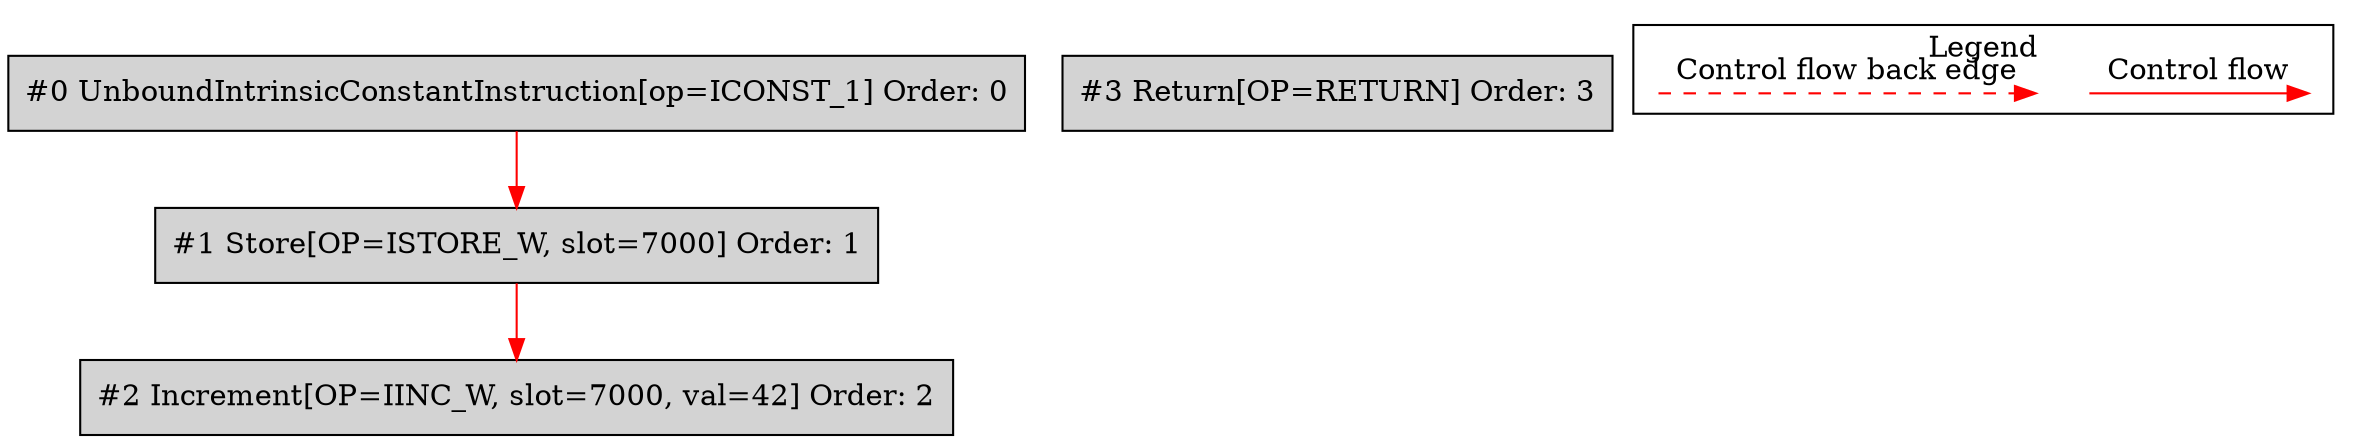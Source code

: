 digraph {
 node0[label="#0 UnboundIntrinsicConstantInstruction[op=ICONST_1] Order: 0", shape=box, fillcolor=lightgrey, style=filled];
 node1[label="#1 Store[OP=ISTORE_W, slot=7000] Order: 1", shape=box, fillcolor=lightgrey, style=filled];
 node2[label="#2 Increment[OP=IINC_W, slot=7000, val=42] Order: 2", shape=box, fillcolor=lightgrey, style=filled];
 node3[label="#3 Return[OP=RETURN] Order: 3", shape=box, fillcolor=lightgrey, style=filled];
 node0 -> node1[color=red];
 node1 -> node2[color=red];
 subgraph cluster_000 {
  label = "Legend";
  node [shape=point]
  {
   rank=same;
   c0 [style = invis];
   c1 [style = invis];
   c2 [style = invis];
   c3 [style = invis];
  }
  c0 -> c1 [label="Control flow", style=solid, color=red]
  c2 -> c3 [label="Control flow back edge", style=dashed, color=red]
 }

}
